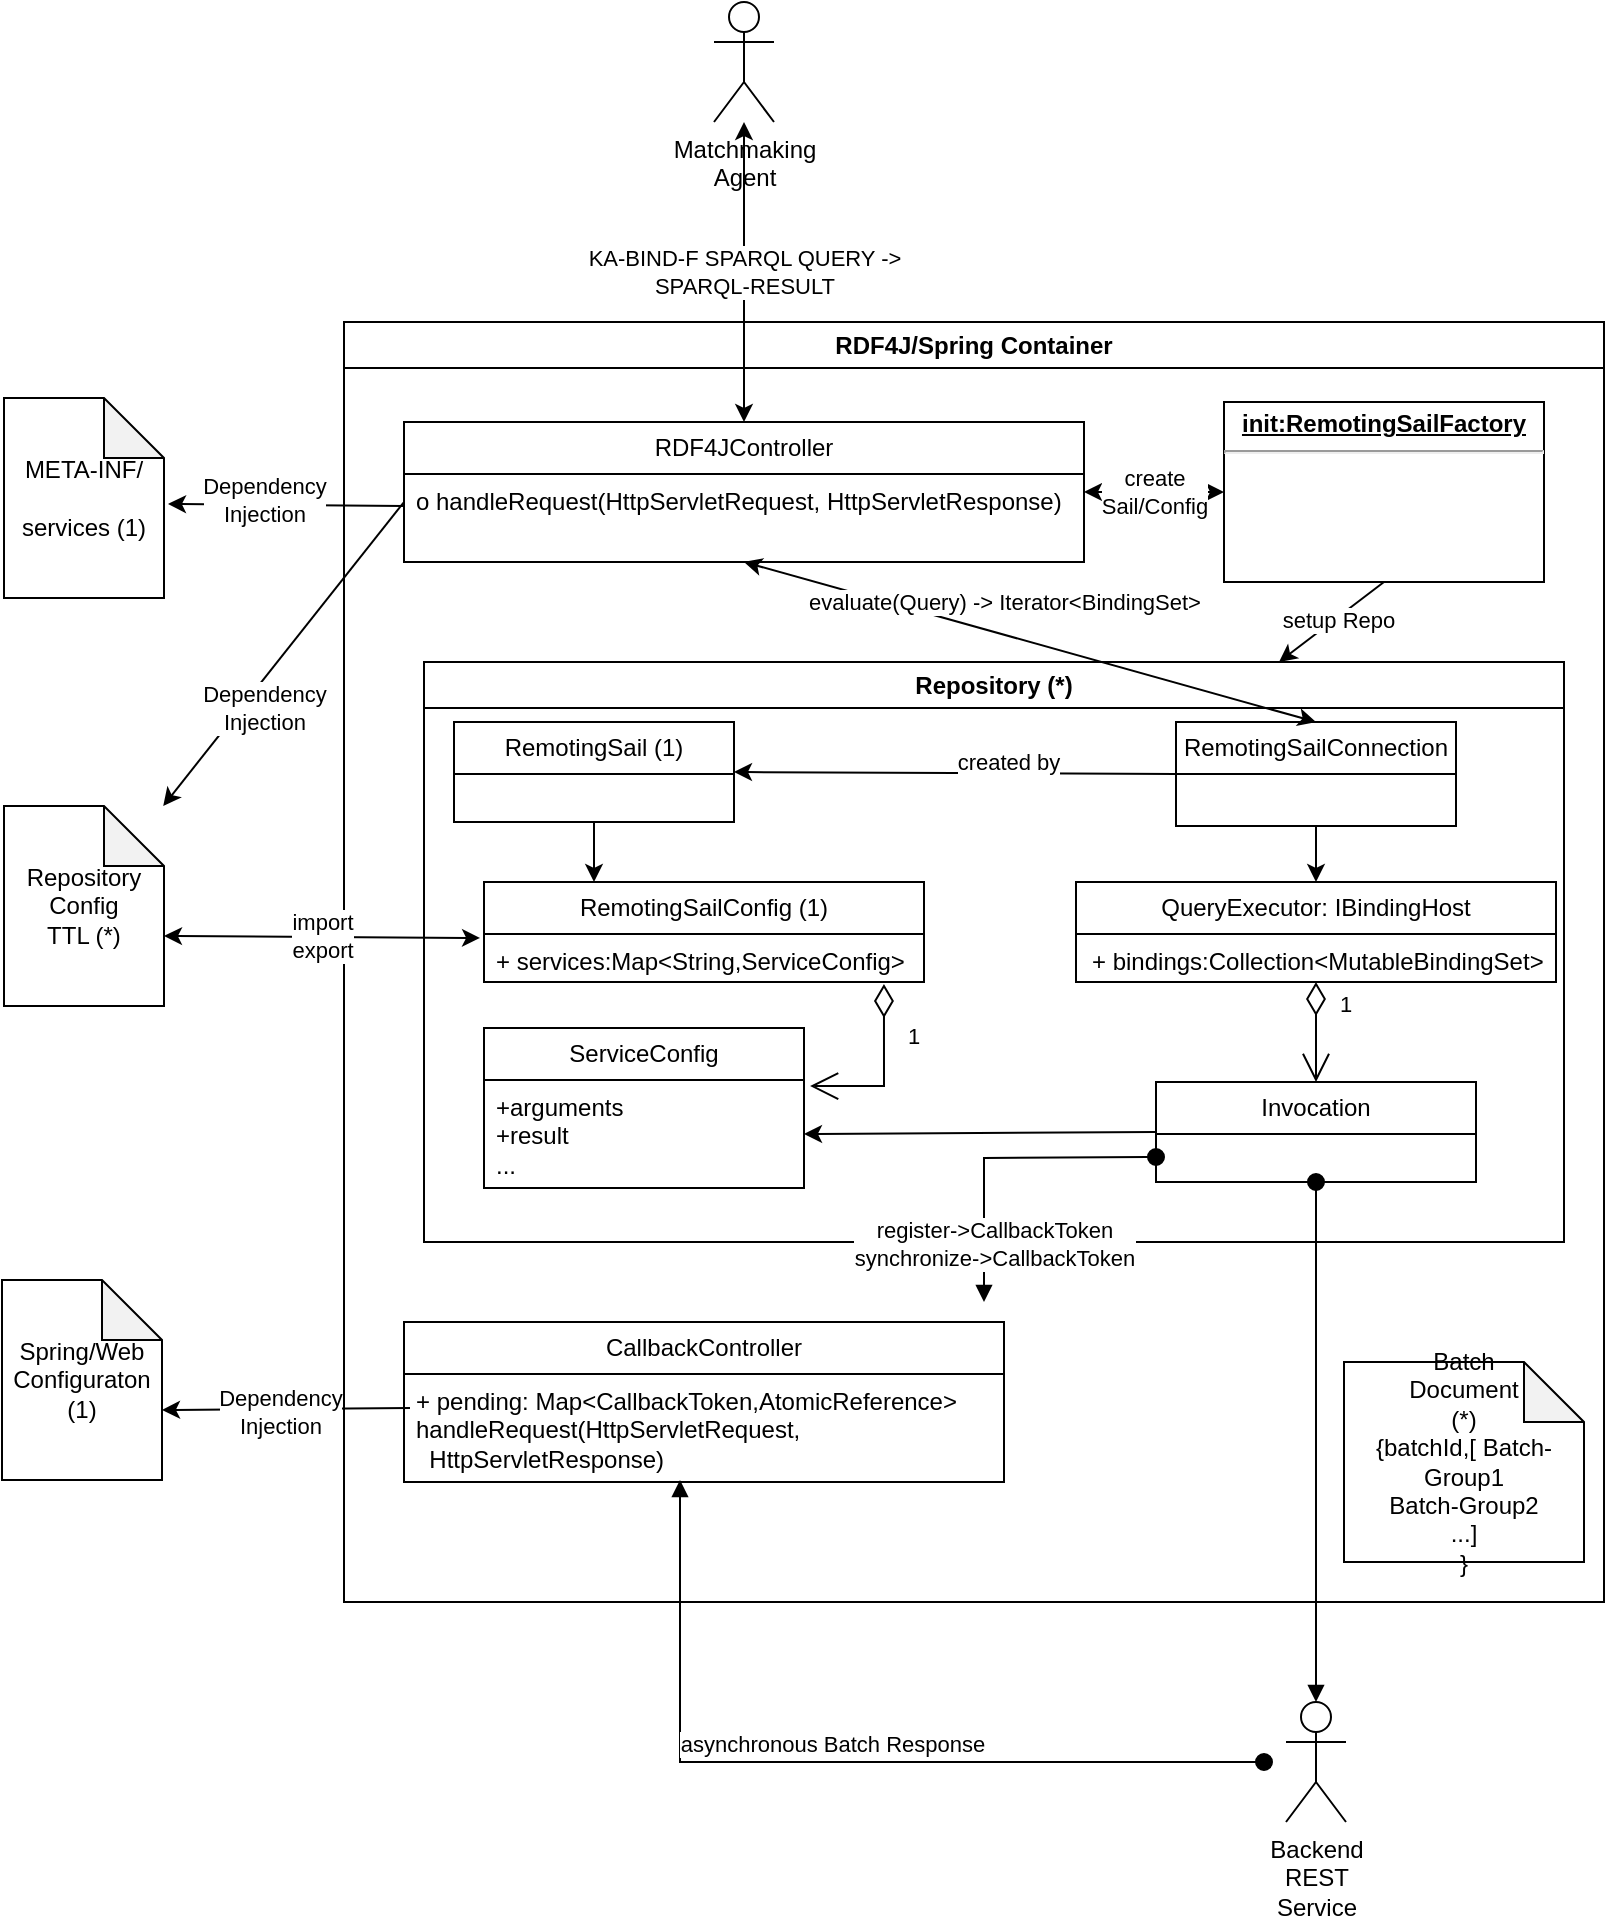 <mxfile version="21.5.2" type="device">
  <diagram name="Seite-1" id="n5L1tIuOUIxqqGm4pEbr">
    <mxGraphModel dx="2261" dy="2086" grid="1" gridSize="10" guides="1" tooltips="1" connect="1" arrows="1" fold="1" page="1" pageScale="1" pageWidth="827" pageHeight="1169" math="0" shadow="0">
      <root>
        <mxCell id="0" />
        <mxCell id="1" parent="0" />
        <mxCell id="J-gHhOTMyrbiC50NhuCP-1" value="RDF4J/Spring Container" style="swimlane;whiteSpace=wrap;html=1;" vertex="1" parent="1">
          <mxGeometry x="50" y="80" width="630" height="640" as="geometry" />
        </mxCell>
        <mxCell id="J-gHhOTMyrbiC50NhuCP-4" value="&lt;p style=&quot;margin:0px;margin-top:4px;text-align:center;text-decoration:underline;&quot;&gt;&lt;b&gt;init:RemotingSailFactory&lt;/b&gt;&lt;/p&gt;&lt;hr&gt;" style="verticalAlign=top;align=left;overflow=fill;fontSize=12;fontFamily=Helvetica;html=1;whiteSpace=wrap;" vertex="1" parent="J-gHhOTMyrbiC50NhuCP-1">
          <mxGeometry x="440" y="40" width="160" height="90" as="geometry" />
        </mxCell>
        <mxCell id="J-gHhOTMyrbiC50NhuCP-5" value="Repository (*)" style="swimlane;whiteSpace=wrap;html=1;" vertex="1" parent="J-gHhOTMyrbiC50NhuCP-1">
          <mxGeometry x="40" y="170" width="570" height="290" as="geometry" />
        </mxCell>
        <mxCell id="J-gHhOTMyrbiC50NhuCP-16" value="Invocation" style="swimlane;fontStyle=0;childLayout=stackLayout;horizontal=1;startSize=26;fillColor=none;horizontalStack=0;resizeParent=1;resizeParentMax=0;resizeLast=0;collapsible=1;marginBottom=0;whiteSpace=wrap;html=1;" vertex="1" parent="J-gHhOTMyrbiC50NhuCP-5">
          <mxGeometry x="366" y="210" width="160" height="50" as="geometry" />
        </mxCell>
        <mxCell id="J-gHhOTMyrbiC50NhuCP-24" value="QueryExecutor: IBindingHost" style="swimlane;fontStyle=0;childLayout=stackLayout;horizontal=1;startSize=26;fillColor=none;horizontalStack=0;resizeParent=1;resizeParentMax=0;resizeLast=0;collapsible=1;marginBottom=0;whiteSpace=wrap;html=1;" vertex="1" parent="J-gHhOTMyrbiC50NhuCP-5">
          <mxGeometry x="326" y="110" width="240" height="50" as="geometry" />
        </mxCell>
        <mxCell id="J-gHhOTMyrbiC50NhuCP-28" value="1" style="endArrow=open;html=1;endSize=12;startArrow=diamondThin;startSize=14;startFill=0;edgeStyle=orthogonalEdgeStyle;align=left;verticalAlign=bottom;rounded=0;entryX=0.5;entryY=0;entryDx=0;entryDy=0;exitX=0.5;exitY=1;exitDx=0;exitDy=0;" edge="1" parent="J-gHhOTMyrbiC50NhuCP-5" source="J-gHhOTMyrbiC50NhuCP-24" target="J-gHhOTMyrbiC50NhuCP-16">
          <mxGeometry x="-0.2" y="10" relative="1" as="geometry">
            <mxPoint x="240" y="150" as="sourcePoint" />
            <mxPoint x="400" y="150" as="targetPoint" />
            <mxPoint as="offset" />
          </mxGeometry>
        </mxCell>
        <mxCell id="J-gHhOTMyrbiC50NhuCP-29" value="RemotingSail (1)" style="swimlane;fontStyle=0;childLayout=stackLayout;horizontal=1;startSize=26;fillColor=none;horizontalStack=0;resizeParent=1;resizeParentMax=0;resizeLast=0;collapsible=1;marginBottom=0;whiteSpace=wrap;html=1;" vertex="1" parent="J-gHhOTMyrbiC50NhuCP-5">
          <mxGeometry x="15" y="30" width="140" height="50" as="geometry" />
        </mxCell>
        <mxCell id="J-gHhOTMyrbiC50NhuCP-33" value="RemotingSailConfig (1)" style="swimlane;fontStyle=0;childLayout=stackLayout;horizontal=1;startSize=26;fillColor=none;horizontalStack=0;resizeParent=1;resizeParentMax=0;resizeLast=0;collapsible=1;marginBottom=0;whiteSpace=wrap;html=1;" vertex="1" parent="J-gHhOTMyrbiC50NhuCP-5">
          <mxGeometry x="30" y="110" width="220" height="50" as="geometry" />
        </mxCell>
        <mxCell id="J-gHhOTMyrbiC50NhuCP-34" value="+ services:Map&amp;lt;String,ServiceConfig&amp;gt;" style="text;strokeColor=none;fillColor=none;align=left;verticalAlign=top;spacingLeft=4;spacingRight=4;overflow=hidden;rotatable=0;points=[[0,0.5],[1,0.5]];portConstraint=eastwest;whiteSpace=wrap;html=1;" vertex="1" parent="J-gHhOTMyrbiC50NhuCP-33">
          <mxGeometry y="26" width="220" height="24" as="geometry" />
        </mxCell>
        <mxCell id="J-gHhOTMyrbiC50NhuCP-37" value="RemotingSailConnection" style="swimlane;fontStyle=0;childLayout=stackLayout;horizontal=1;startSize=26;fillColor=none;horizontalStack=0;resizeParent=1;resizeParentMax=0;resizeLast=0;collapsible=1;marginBottom=0;whiteSpace=wrap;html=1;" vertex="1" parent="J-gHhOTMyrbiC50NhuCP-5">
          <mxGeometry x="376" y="30" width="140" height="52" as="geometry" />
        </mxCell>
        <mxCell id="J-gHhOTMyrbiC50NhuCP-38" value="ServiceConfig" style="swimlane;fontStyle=0;childLayout=stackLayout;horizontal=1;startSize=26;fillColor=none;horizontalStack=0;resizeParent=1;resizeParentMax=0;resizeLast=0;collapsible=1;marginBottom=0;whiteSpace=wrap;html=1;" vertex="1" parent="J-gHhOTMyrbiC50NhuCP-5">
          <mxGeometry x="30" y="183" width="160" height="80" as="geometry" />
        </mxCell>
        <mxCell id="J-gHhOTMyrbiC50NhuCP-52" value="&lt;div&gt;+arguments&lt;/div&gt;&lt;div&gt;+result&lt;/div&gt;&lt;div&gt;...&lt;br&gt;&lt;/div&gt;" style="text;strokeColor=none;fillColor=none;align=left;verticalAlign=top;spacingLeft=4;spacingRight=4;overflow=hidden;rotatable=0;points=[[0,0.5],[1,0.5]];portConstraint=eastwest;whiteSpace=wrap;html=1;" vertex="1" parent="J-gHhOTMyrbiC50NhuCP-38">
          <mxGeometry y="26" width="160" height="54" as="geometry" />
        </mxCell>
        <mxCell id="J-gHhOTMyrbiC50NhuCP-53" value="1" style="endArrow=open;html=1;endSize=12;startArrow=diamondThin;startSize=14;startFill=0;edgeStyle=orthogonalEdgeStyle;align=left;verticalAlign=bottom;rounded=0;entryX=1.019;entryY=0.056;entryDx=0;entryDy=0;exitX=0.909;exitY=1.042;exitDx=0;exitDy=0;exitPerimeter=0;entryPerimeter=0;" edge="1" parent="J-gHhOTMyrbiC50NhuCP-5" source="J-gHhOTMyrbiC50NhuCP-34" target="J-gHhOTMyrbiC50NhuCP-52">
          <mxGeometry x="-0.2" y="10" relative="1" as="geometry">
            <mxPoint x="460" y="170" as="sourcePoint" />
            <mxPoint x="460" y="220" as="targetPoint" />
            <mxPoint as="offset" />
          </mxGeometry>
        </mxCell>
        <mxCell id="J-gHhOTMyrbiC50NhuCP-55" value="" style="endArrow=classic;html=1;rounded=0;entryX=1;entryY=0.5;entryDx=0;entryDy=0;exitX=0;exitY=0.5;exitDx=0;exitDy=0;" edge="1" parent="J-gHhOTMyrbiC50NhuCP-5" source="J-gHhOTMyrbiC50NhuCP-37" target="J-gHhOTMyrbiC50NhuCP-29">
          <mxGeometry width="50" height="50" relative="1" as="geometry">
            <mxPoint x="260" y="180" as="sourcePoint" />
            <mxPoint x="310" y="130" as="targetPoint" />
          </mxGeometry>
        </mxCell>
        <mxCell id="J-gHhOTMyrbiC50NhuCP-56" value="created by" style="edgeLabel;html=1;align=center;verticalAlign=middle;resizable=0;points=[];" vertex="1" connectable="0" parent="J-gHhOTMyrbiC50NhuCP-55">
          <mxGeometry x="-0.57" y="-1" relative="1" as="geometry">
            <mxPoint x="-37" y="-5" as="offset" />
          </mxGeometry>
        </mxCell>
        <mxCell id="J-gHhOTMyrbiC50NhuCP-58" value="" style="endArrow=classic;html=1;rounded=0;exitX=0.5;exitY=1;exitDx=0;exitDy=0;entryX=0.25;entryY=0;entryDx=0;entryDy=0;" edge="1" parent="J-gHhOTMyrbiC50NhuCP-5" source="J-gHhOTMyrbiC50NhuCP-29" target="J-gHhOTMyrbiC50NhuCP-33">
          <mxGeometry width="50" height="50" relative="1" as="geometry">
            <mxPoint x="260" y="180" as="sourcePoint" />
            <mxPoint x="310" y="130" as="targetPoint" />
          </mxGeometry>
        </mxCell>
        <mxCell id="J-gHhOTMyrbiC50NhuCP-59" value="" style="endArrow=classic;html=1;rounded=0;exitX=0;exitY=0.5;exitDx=0;exitDy=0;entryX=1;entryY=0.5;entryDx=0;entryDy=0;" edge="1" parent="J-gHhOTMyrbiC50NhuCP-5" source="J-gHhOTMyrbiC50NhuCP-16" target="J-gHhOTMyrbiC50NhuCP-52">
          <mxGeometry width="50" height="50" relative="1" as="geometry">
            <mxPoint x="260" y="180" as="sourcePoint" />
            <mxPoint x="310" y="130" as="targetPoint" />
          </mxGeometry>
        </mxCell>
        <mxCell id="J-gHhOTMyrbiC50NhuCP-60" value="" style="endArrow=classic;html=1;rounded=0;exitX=0.5;exitY=1;exitDx=0;exitDy=0;" edge="1" parent="J-gHhOTMyrbiC50NhuCP-5" source="J-gHhOTMyrbiC50NhuCP-37" target="J-gHhOTMyrbiC50NhuCP-24">
          <mxGeometry width="50" height="50" relative="1" as="geometry">
            <mxPoint x="260" y="180" as="sourcePoint" />
            <mxPoint x="310" y="130" as="targetPoint" />
          </mxGeometry>
        </mxCell>
        <mxCell id="J-gHhOTMyrbiC50NhuCP-6" value="CallbackController" style="swimlane;fontStyle=0;childLayout=stackLayout;horizontal=1;startSize=26;fillColor=none;horizontalStack=0;resizeParent=1;resizeParentMax=0;resizeLast=0;collapsible=1;marginBottom=0;whiteSpace=wrap;html=1;" vertex="1" parent="J-gHhOTMyrbiC50NhuCP-1">
          <mxGeometry x="30" y="500" width="300" height="80" as="geometry" />
        </mxCell>
        <mxCell id="J-gHhOTMyrbiC50NhuCP-7" value="&lt;div&gt;+ pending: Map&amp;lt;CallbackToken,AtomicReference&amp;gt;&lt;/div&gt;&lt;div&gt;&lt;div&gt;handleRequest(HttpServletRequest,&lt;/div&gt;&lt;div&gt;&amp;nbsp; HttpServletResponse)&lt;/div&gt;&lt;/div&gt;" style="text;strokeColor=none;fillColor=none;align=left;verticalAlign=top;spacingLeft=4;spacingRight=4;overflow=hidden;rotatable=0;points=[[0,0.5],[1,0.5]];portConstraint=eastwest;whiteSpace=wrap;html=1;" vertex="1" parent="J-gHhOTMyrbiC50NhuCP-6">
          <mxGeometry y="26" width="300" height="54" as="geometry" />
        </mxCell>
        <mxCell id="J-gHhOTMyrbiC50NhuCP-12" value="RDF4JController" style="swimlane;fontStyle=0;childLayout=stackLayout;horizontal=1;startSize=26;fillColor=none;horizontalStack=0;resizeParent=1;resizeParentMax=0;resizeLast=0;collapsible=1;marginBottom=0;whiteSpace=wrap;html=1;" vertex="1" parent="J-gHhOTMyrbiC50NhuCP-1">
          <mxGeometry x="30" y="50" width="340" height="70" as="geometry" />
        </mxCell>
        <mxCell id="J-gHhOTMyrbiC50NhuCP-13" value="o handleRequest(HttpServletRequest, HttpServletResponse)" style="text;strokeColor=none;fillColor=none;align=left;verticalAlign=top;spacingLeft=4;spacingRight=4;overflow=hidden;rotatable=0;points=[[0,0.5],[1,0.5]];portConstraint=eastwest;whiteSpace=wrap;html=1;" vertex="1" parent="J-gHhOTMyrbiC50NhuCP-12">
          <mxGeometry y="26" width="340" height="44" as="geometry" />
        </mxCell>
        <mxCell id="J-gHhOTMyrbiC50NhuCP-48" value="&lt;div&gt;create&lt;/div&gt;&lt;div&gt;Sail/Config&lt;br&gt;&lt;/div&gt;" style="endArrow=classic;startArrow=classic;html=1;rounded=0;entryX=0;entryY=0.5;entryDx=0;entryDy=0;exitX=1;exitY=0.5;exitDx=0;exitDy=0;" edge="1" parent="J-gHhOTMyrbiC50NhuCP-1" source="J-gHhOTMyrbiC50NhuCP-12" target="J-gHhOTMyrbiC50NhuCP-4">
          <mxGeometry width="50" height="50" relative="1" as="geometry">
            <mxPoint x="300" y="350" as="sourcePoint" />
            <mxPoint x="350" y="300" as="targetPoint" />
          </mxGeometry>
        </mxCell>
        <mxCell id="J-gHhOTMyrbiC50NhuCP-61" value="evaluate(Query) -&amp;gt; Iterator&amp;lt;BindingSet&amp;gt;" style="endArrow=classic;html=1;rounded=0;exitX=0.5;exitY=1;exitDx=0;exitDy=0;entryX=0.5;entryY=0;entryDx=0;entryDy=0;startArrow=classic;startFill=1;" edge="1" parent="J-gHhOTMyrbiC50NhuCP-1" source="J-gHhOTMyrbiC50NhuCP-12" target="J-gHhOTMyrbiC50NhuCP-37">
          <mxGeometry x="-0.121" y="16" width="50" height="50" relative="1" as="geometry">
            <mxPoint x="300" y="350" as="sourcePoint" />
            <mxPoint x="350" y="300" as="targetPoint" />
            <mxPoint as="offset" />
          </mxGeometry>
        </mxCell>
        <mxCell id="J-gHhOTMyrbiC50NhuCP-62" value="" style="endArrow=classic;html=1;rounded=0;exitX=0.5;exitY=1;exitDx=0;exitDy=0;entryX=0.75;entryY=0;entryDx=0;entryDy=0;" edge="1" parent="J-gHhOTMyrbiC50NhuCP-1" source="J-gHhOTMyrbiC50NhuCP-4" target="J-gHhOTMyrbiC50NhuCP-5">
          <mxGeometry width="50" height="50" relative="1" as="geometry">
            <mxPoint x="300" y="350" as="sourcePoint" />
            <mxPoint x="350" y="300" as="targetPoint" />
          </mxGeometry>
        </mxCell>
        <mxCell id="J-gHhOTMyrbiC50NhuCP-63" value="setup Repo" style="edgeLabel;html=1;align=center;verticalAlign=middle;resizable=0;points=[];" vertex="1" connectable="0" parent="J-gHhOTMyrbiC50NhuCP-62">
          <mxGeometry x="-0.097" y="1" relative="1" as="geometry">
            <mxPoint as="offset" />
          </mxGeometry>
        </mxCell>
        <mxCell id="J-gHhOTMyrbiC50NhuCP-64" value="&lt;div&gt;Batch&lt;/div&gt;&lt;div&gt;Document&lt;/div&gt;&lt;div&gt;(*)&lt;/div&gt;&lt;div&gt;{batchId,[ Batch-Group1&lt;/div&gt;&lt;div&gt;Batch-Group2&lt;/div&gt;&lt;div&gt;...]&lt;/div&gt;&lt;div&gt;}&lt;br&gt;&lt;/div&gt;" style="shape=note;whiteSpace=wrap;html=1;backgroundOutline=1;darkOpacity=0.05;" vertex="1" parent="J-gHhOTMyrbiC50NhuCP-1">
          <mxGeometry x="500" y="520" width="120" height="100" as="geometry" />
        </mxCell>
        <mxCell id="J-gHhOTMyrbiC50NhuCP-2" value="&lt;div&gt;Repository&lt;/div&gt;&lt;div&gt;Config&lt;/div&gt;&lt;div&gt;TTL (*)&lt;br&gt;&lt;/div&gt;" style="shape=note;whiteSpace=wrap;html=1;backgroundOutline=1;darkOpacity=0.05;" vertex="1" parent="1">
          <mxGeometry x="-120" y="322" width="80" height="100" as="geometry" />
        </mxCell>
        <mxCell id="J-gHhOTMyrbiC50NhuCP-10" value="&lt;div&gt;Spring/Web&lt;/div&gt;&lt;div&gt;Configuraton (1)&lt;br&gt;&lt;/div&gt;" style="shape=note;whiteSpace=wrap;html=1;backgroundOutline=1;darkOpacity=0.05;" vertex="1" parent="1">
          <mxGeometry x="-121" y="559" width="80" height="100" as="geometry" />
        </mxCell>
        <mxCell id="J-gHhOTMyrbiC50NhuCP-11" value="&lt;div&gt;META-INF/&lt;/div&gt;&lt;div&gt;&lt;br&gt;&lt;/div&gt;&lt;div&gt;services (1)&lt;br&gt;&lt;/div&gt;" style="shape=note;whiteSpace=wrap;html=1;backgroundOutline=1;darkOpacity=0.05;" vertex="1" parent="1">
          <mxGeometry x="-120" y="118" width="80" height="100" as="geometry" />
        </mxCell>
        <mxCell id="J-gHhOTMyrbiC50NhuCP-14" value="&lt;div&gt;Matchmaking&lt;/div&gt;&lt;div&gt;Agent&lt;br&gt;&lt;/div&gt;" style="shape=umlActor;verticalLabelPosition=bottom;verticalAlign=top;html=1;outlineConnect=0;" vertex="1" parent="1">
          <mxGeometry x="235" y="-80" width="30" height="60" as="geometry" />
        </mxCell>
        <mxCell id="J-gHhOTMyrbiC50NhuCP-15" value="&lt;div&gt;Backend&lt;/div&gt;&lt;div&gt;REST&lt;/div&gt;&lt;div&gt;Service&lt;br&gt;&lt;/div&gt;" style="shape=umlActor;verticalLabelPosition=bottom;verticalAlign=top;html=1;outlineConnect=0;" vertex="1" parent="1">
          <mxGeometry x="521" y="770" width="30" height="60" as="geometry" />
        </mxCell>
        <mxCell id="J-gHhOTMyrbiC50NhuCP-20" value="" style="html=1;verticalAlign=bottom;startArrow=oval;startFill=1;endArrow=block;startSize=8;edgeStyle=elbowEdgeStyle;elbow=horizontal;curved=0;rounded=0;exitX=0.5;exitY=1;exitDx=0;exitDy=0;entryX=0.5;entryY=0;entryDx=0;entryDy=0;entryPerimeter=0;" edge="1" parent="1" source="J-gHhOTMyrbiC50NhuCP-16" target="J-gHhOTMyrbiC50NhuCP-15">
          <mxGeometry width="60" relative="1" as="geometry">
            <mxPoint x="370" y="400" as="sourcePoint" />
            <mxPoint x="530" y="750" as="targetPoint" />
          </mxGeometry>
        </mxCell>
        <mxCell id="J-gHhOTMyrbiC50NhuCP-22" value="" style="html=1;verticalAlign=bottom;startArrow=oval;startFill=1;endArrow=block;startSize=8;edgeStyle=elbowEdgeStyle;elbow=vertical;curved=0;rounded=0;exitX=0;exitY=0.75;exitDx=0;exitDy=0;" edge="1" parent="1" source="J-gHhOTMyrbiC50NhuCP-16">
          <mxGeometry width="60" relative="1" as="geometry">
            <mxPoint x="370" y="400" as="sourcePoint" />
            <mxPoint x="370" y="570" as="targetPoint" />
            <Array as="points">
              <mxPoint x="420" y="498" />
            </Array>
          </mxGeometry>
        </mxCell>
        <mxCell id="J-gHhOTMyrbiC50NhuCP-65" value="&lt;div&gt;register-&amp;gt;CallbackToken&lt;/div&gt;&lt;div&gt;synchronize-&amp;gt;CallbackToken&lt;br&gt;&lt;/div&gt;" style="edgeLabel;html=1;align=center;verticalAlign=middle;resizable=0;points=[];" vertex="1" connectable="0" parent="J-gHhOTMyrbiC50NhuCP-22">
          <mxGeometry x="0.394" y="1" relative="1" as="geometry">
            <mxPoint x="4" y="19" as="offset" />
          </mxGeometry>
        </mxCell>
        <mxCell id="J-gHhOTMyrbiC50NhuCP-23" value="asynchronous Batch Response" style="html=1;verticalAlign=bottom;startArrow=oval;startFill=1;endArrow=block;startSize=8;edgeStyle=elbowEdgeStyle;elbow=vertical;curved=0;rounded=0;entryX=0.46;entryY=0.981;entryDx=0;entryDy=0;entryPerimeter=0;" edge="1" parent="1" target="J-gHhOTMyrbiC50NhuCP-7">
          <mxGeometry width="60" relative="1" as="geometry">
            <mxPoint x="510" y="800" as="sourcePoint" />
            <mxPoint x="430" y="400" as="targetPoint" />
            <Array as="points">
              <mxPoint x="360" y="800" />
            </Array>
          </mxGeometry>
        </mxCell>
        <mxCell id="J-gHhOTMyrbiC50NhuCP-42" value="+ bindings:Collection&amp;lt;MutableBindingSet&amp;gt;" style="text;strokeColor=none;fillColor=none;align=left;verticalAlign=top;spacingLeft=4;spacingRight=4;overflow=hidden;rotatable=0;points=[[0,0.5],[1,0.5]];portConstraint=eastwest;whiteSpace=wrap;html=1;" vertex="1" parent="1">
          <mxGeometry x="418" y="386" width="240" height="24" as="geometry" />
        </mxCell>
        <mxCell id="J-gHhOTMyrbiC50NhuCP-43" value="" style="endArrow=classic;html=1;rounded=0;entryX=1.025;entryY=0.53;entryDx=0;entryDy=0;entryPerimeter=0;exitX=0;exitY=0.364;exitDx=0;exitDy=0;exitPerimeter=0;" edge="1" parent="1" source="J-gHhOTMyrbiC50NhuCP-13" target="J-gHhOTMyrbiC50NhuCP-11">
          <mxGeometry width="50" height="50" relative="1" as="geometry">
            <mxPoint x="350" y="430" as="sourcePoint" />
            <mxPoint x="400" y="380" as="targetPoint" />
          </mxGeometry>
        </mxCell>
        <mxCell id="J-gHhOTMyrbiC50NhuCP-45" value="&lt;div&gt;Dependency &lt;br&gt;&lt;/div&gt;&lt;div&gt;Injection&lt;/div&gt;" style="edgeLabel;html=1;align=center;verticalAlign=middle;resizable=0;points=[];" vertex="1" connectable="0" parent="J-gHhOTMyrbiC50NhuCP-43">
          <mxGeometry x="0.406" y="2" relative="1" as="geometry">
            <mxPoint x="13" y="-5" as="offset" />
          </mxGeometry>
        </mxCell>
        <mxCell id="J-gHhOTMyrbiC50NhuCP-44" value="" style="endArrow=classic;html=1;rounded=0;exitX=0.01;exitY=0.315;exitDx=0;exitDy=0;exitPerimeter=0;entryX=0;entryY=0;entryDx=80;entryDy=65;entryPerimeter=0;" edge="1" parent="1" source="J-gHhOTMyrbiC50NhuCP-7" target="J-gHhOTMyrbiC50NhuCP-10">
          <mxGeometry width="50" height="50" relative="1" as="geometry">
            <mxPoint x="350" y="430" as="sourcePoint" />
            <mxPoint x="400" y="380" as="targetPoint" />
          </mxGeometry>
        </mxCell>
        <mxCell id="J-gHhOTMyrbiC50NhuCP-46" value="&lt;div&gt;Dependency&lt;/div&gt;&lt;div&gt;Injection&lt;br&gt;&lt;/div&gt;" style="edgeLabel;html=1;align=center;verticalAlign=middle;resizable=0;points=[];" vertex="1" connectable="0" parent="J-gHhOTMyrbiC50NhuCP-44">
          <mxGeometry x="0.049" y="1" relative="1" as="geometry">
            <mxPoint as="offset" />
          </mxGeometry>
        </mxCell>
        <mxCell id="J-gHhOTMyrbiC50NhuCP-47" value="&lt;div&gt;KA-BIND-F SPARQL QUERY -&amp;gt;&lt;br&gt;&lt;/div&gt;&lt;div&gt;SPARQL-RESULT&lt;br&gt;&lt;/div&gt;" style="endArrow=classic;html=1;rounded=0;entryX=0.5;entryY=0;entryDx=0;entryDy=0;startArrow=classic;startFill=1;" edge="1" parent="1" source="J-gHhOTMyrbiC50NhuCP-14" target="J-gHhOTMyrbiC50NhuCP-12">
          <mxGeometry width="50" height="50" relative="1" as="geometry">
            <mxPoint x="210" y="40" as="sourcePoint" />
            <mxPoint x="400" y="380" as="targetPoint" />
          </mxGeometry>
        </mxCell>
        <mxCell id="J-gHhOTMyrbiC50NhuCP-49" value="&lt;div&gt;import&lt;/div&gt;&lt;div&gt;export&lt;br&gt;&lt;/div&gt;" style="endArrow=classic;startArrow=classic;html=1;rounded=0;exitX=0;exitY=0;exitDx=80;exitDy=65;exitPerimeter=0;entryX=-0.009;entryY=0.083;entryDx=0;entryDy=0;entryPerimeter=0;" edge="1" parent="1" source="J-gHhOTMyrbiC50NhuCP-2" target="J-gHhOTMyrbiC50NhuCP-34">
          <mxGeometry width="50" height="50" relative="1" as="geometry">
            <mxPoint x="350" y="430" as="sourcePoint" />
            <mxPoint x="400" y="380" as="targetPoint" />
          </mxGeometry>
        </mxCell>
        <mxCell id="J-gHhOTMyrbiC50NhuCP-50" value="" style="endArrow=classic;html=1;rounded=0;" edge="1" parent="1" target="J-gHhOTMyrbiC50NhuCP-2">
          <mxGeometry width="50" height="50" relative="1" as="geometry">
            <mxPoint x="80" y="170" as="sourcePoint" />
            <mxPoint x="-28" y="181" as="targetPoint" />
          </mxGeometry>
        </mxCell>
        <mxCell id="J-gHhOTMyrbiC50NhuCP-51" value="&lt;div&gt;Dependency &lt;br&gt;&lt;/div&gt;&lt;div&gt;Injection&lt;/div&gt;" style="edgeLabel;html=1;align=center;verticalAlign=middle;resizable=0;points=[];" vertex="1" connectable="0" parent="J-gHhOTMyrbiC50NhuCP-50">
          <mxGeometry x="0.406" y="2" relative="1" as="geometry">
            <mxPoint x="13" y="-5" as="offset" />
          </mxGeometry>
        </mxCell>
      </root>
    </mxGraphModel>
  </diagram>
</mxfile>
